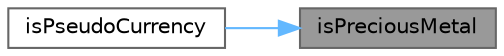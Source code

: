 digraph "isPreciousMetal"
{
 // INTERACTIVE_SVG=YES
 // LATEX_PDF_SIZE
  bgcolor="transparent";
  edge [fontname=Helvetica,fontsize=10,labelfontname=Helvetica,labelfontsize=10];
  node [fontname=Helvetica,fontsize=10,shape=box,height=0.2,width=0.4];
  rankdir="RL";
  Node1 [label="isPreciousMetal",height=0.2,width=0.4,color="gray40", fillcolor="grey60", style="filled", fontcolor="black",tooltip=" "];
  Node1 -> Node2 [dir="back",color="steelblue1",style="solid"];
  Node2 [label="isPseudoCurrency",height=0.2,width=0.4,color="grey40", fillcolor="white", style="filled",URL="$classore_1_1data_1_1_currency_parser.html#a8c1bd68f9753012fa30930dce2329fe5",tooltip=" "];
}
